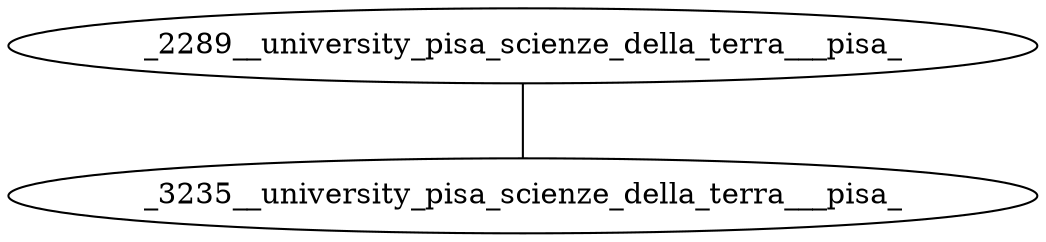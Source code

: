 graph {
_2289__university_pisa_scienze_della_terra___pisa_ -- _3235__university_pisa_scienze_della_terra___pisa_
}
